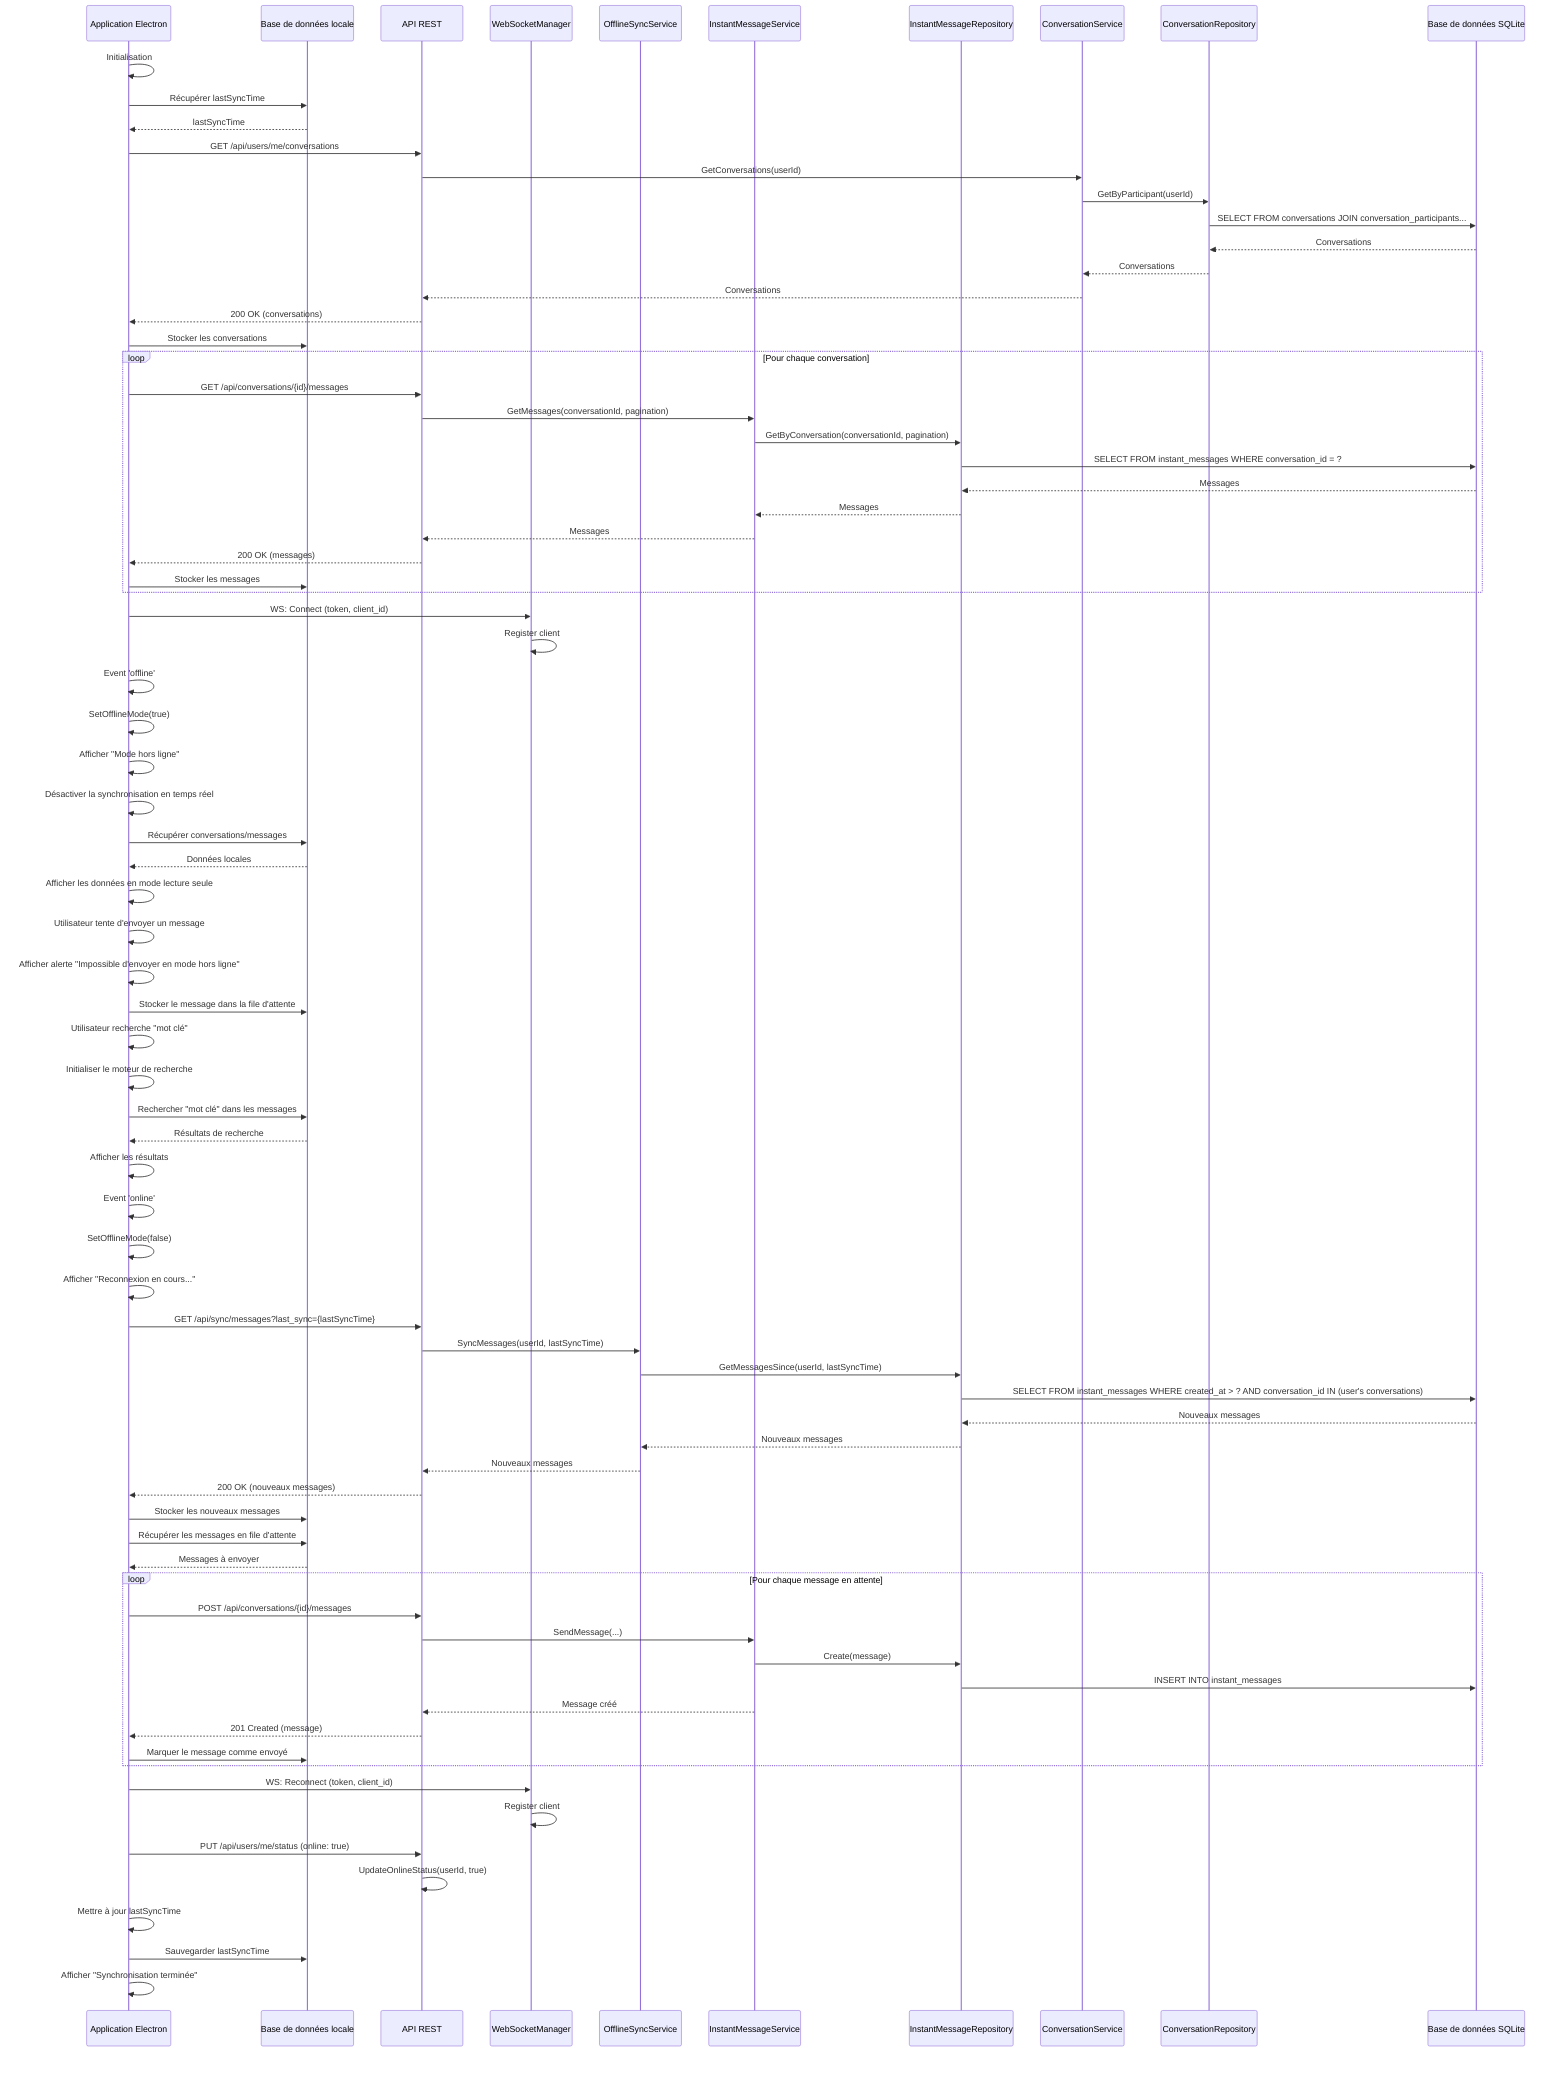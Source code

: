 sequenceDiagram
    participant Client as Application Electron
    participant LDB as Base de données locale
    participant API as API REST
    participant WSM as WebSocketManager
    participant OS as OfflineSyncService
    participant MS as InstantMessageService
    participant MR as InstantMessageRepository
    participant CS as ConversationService
    participant CR as ConversationRepository
    participant DB as Base de données SQLite

    %% Phase 1: Chargement initial et mise en cache
    Client->>Client: Initialisation
    Client->>LDB: Récupérer lastSyncTime
    LDB-->>Client: lastSyncTime
    Client->>API: GET /api/users/me/conversations
    API->>CS: GetConversations(userId)
    CS->>CR: GetByParticipant(userId)
    CR->>DB: SELECT FROM conversations JOIN conversation_participants...
    DB-->>CR: Conversations
    CR-->>CS: Conversations
    CS-->>API: Conversations
    API-->>Client: 200 OK (conversations)
    Client->>LDB: Stocker les conversations
    
    loop Pour chaque conversation
        Client->>API: GET /api/conversations/{id}/messages
        API->>MS: GetMessages(conversationId, pagination)
        MS->>MR: GetByConversation(conversationId, pagination)
        MR->>DB: SELECT FROM instant_messages WHERE conversation_id = ?
        DB-->>MR: Messages
        MR-->>MS: Messages
        MS-->>API: Messages
        API-->>Client: 200 OK (messages)
        Client->>LDB: Stocker les messages
    end
    
    Client->>WSM: WS: Connect (token, client_id)
    WSM->>WSM: Register client

    %% Phase 2: Perte de connexion
    Client->>Client: Event 'offline'
    Client->>Client: SetOfflineMode(true)
    Client->>Client: Afficher "Mode hors ligne"
    Client->>Client: Désactiver la synchronisation en temps réel
    
    %% Phase 3: Utilisation hors ligne
    Client->>LDB: Récupérer conversations/messages
    LDB-->>Client: Données locales
    Client->>Client: Afficher les données en mode lecture seule
    
    %% Tentative d'envoi de message en mode hors ligne
    Client->>Client: Utilisateur tente d'envoyer un message
    Client->>Client: Afficher alerte "Impossible d'envoyer en mode hors ligne"
    Client->>LDB: Stocker le message dans la file d'attente
    
    %% Phase 4: Recherche hors ligne
    Client->>Client: Utilisateur recherche "mot clé"
    Client->>Client: Initialiser le moteur de recherche
    Client->>LDB: Rechercher "mot clé" dans les messages
    LDB-->>Client: Résultats de recherche
    Client->>Client: Afficher les résultats

    %% Phase 5: Reconnexion et synchronisation
    Client->>Client: Event 'online'
    Client->>Client: SetOfflineMode(false)
    Client->>Client: Afficher "Reconnexion en cours..."
    
    %% Récupération des messages manqués
    Client->>API: GET /api/sync/messages?last_sync={lastSyncTime}
    API->>OS: SyncMessages(userId, lastSyncTime)
    OS->>MR: GetMessagesSince(userId, lastSyncTime)
    MR->>DB: SELECT FROM instant_messages WHERE created_at > ? AND conversation_id IN (user's conversations)
    DB-->>MR: Nouveaux messages
    MR-->>OS: Nouveaux messages
    OS-->>API: Nouveaux messages
    API-->>Client: 200 OK (nouveaux messages)
    Client->>LDB: Stocker les nouveaux messages
    
    %% Envoi des messages en file d'attente
    Client->>LDB: Récupérer les messages en file d'attente
    LDB-->>Client: Messages à envoyer
    
    loop Pour chaque message en attente
        Client->>API: POST /api/conversations/{id}/messages
        API->>MS: SendMessage(...)
        MS->>MR: Create(message)
        MR->>DB: INSERT INTO instant_messages
        MS-->>API: Message créé
        API-->>Client: 201 Created (message)
        Client->>LDB: Marquer le message comme envoyé
    end
    
    %% Reconnexion WebSocket
    Client->>WSM: WS: Reconnect (token, client_id)
    WSM->>WSM: Register client
    
    %% Mise à jour du statut en ligne
    Client->>API: PUT /api/users/me/status (online: true)
    API->>API: UpdateOnlineStatus(userId, true)
    
    Client->>Client: Mettre à jour lastSyncTime
    Client->>LDB: Sauvegarder lastSyncTime
    Client->>Client: Afficher "Synchronisation terminée"
